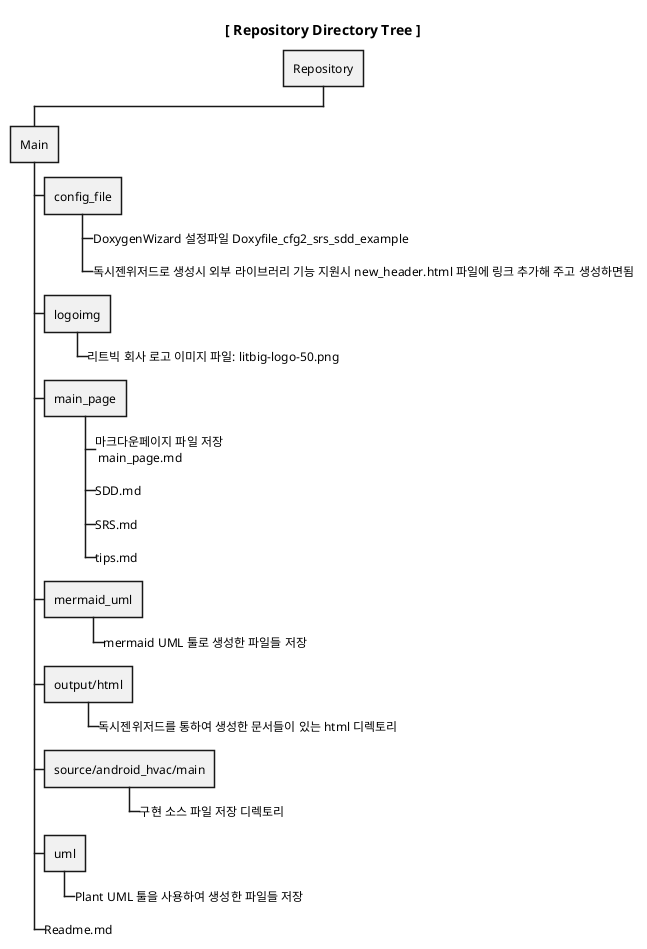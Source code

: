 @startwbs
title 
[ Repository Directory Tree ]
end title
+ Repository
++ Main
+++ config_file
++++_ DoxygenWizard 설정파일 Doxyfile_cfg2_srs_sdd_example
++++_ 독시젠위저드로 생성시 외부 라이브러리 기능 지원시 new_header.html 파일에 링크 추가해 주고 생성하면됨
+++ logoimg
++++_ 리트빅 회사 로고 이미지 파일: litbig-logo-50.png
+++ main_page
++++_ 마크다운페이지 파일 저장 \n main_page.md
++++_ SDD.md
++++_ SRS.md
++++_ tips.md
+++ mermaid_uml
++++_ mermaid UML 툴로 생성한 파일들 저장
+++ output/html
++++_ 독시젠위저드를 통하여 생성한 문서들이 있는 html 디렉토리
+++ source/android_hvac/main
++++_ 구현 소스 파일 저장 디렉토리
+++ uml
++++_ Plant UML 툴을 사용하여 생성한 파일들 저장
+++_ Readme.md

@endwbs